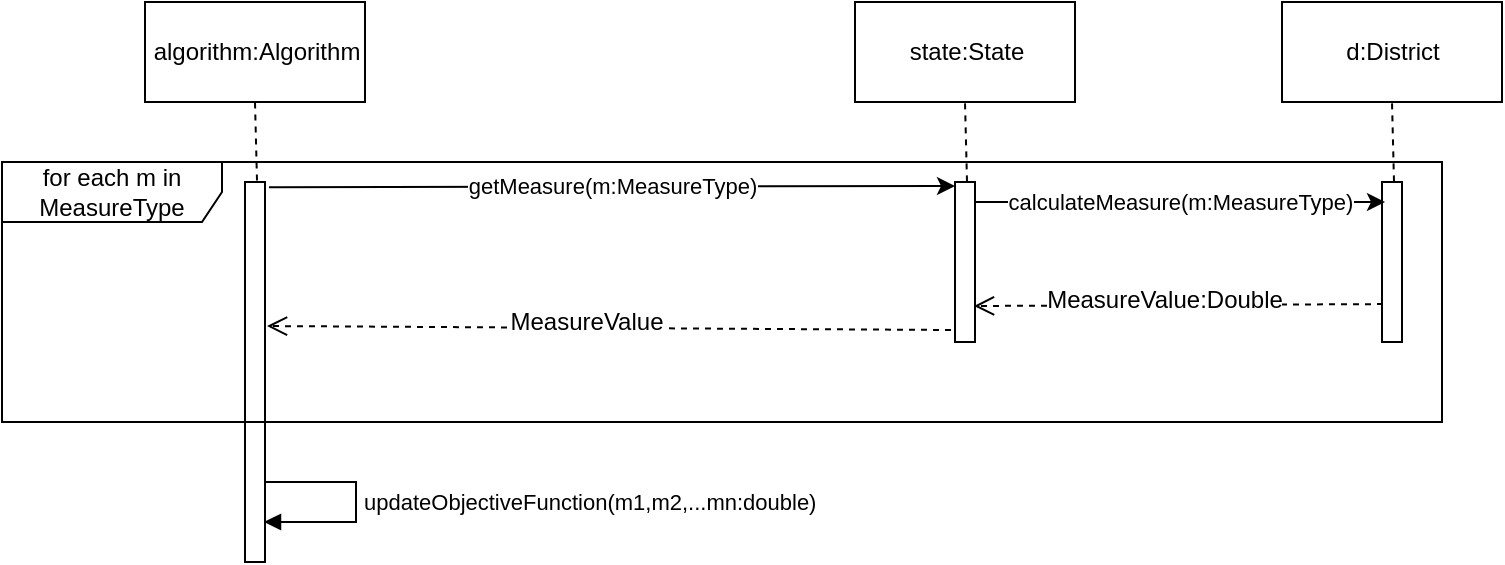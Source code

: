 <mxfile version="10.6.0" type="device"><diagram id="Mfxq6auG0cbJ5tyxPo-0" name="Page-1"><mxGraphModel dx="918" dy="616" grid="1" gridSize="10" guides="1" tooltips="1" connect="1" arrows="1" fold="1" page="1" pageScale="1" pageWidth="850" pageHeight="1100" math="0" shadow="0"><root><mxCell id="0"/><mxCell id="1" parent="0"/><mxCell id="sfTAdmX99w30n3VgjPvI-1" value="" style="html=1;points=[];perimeter=orthogonalPerimeter;" parent="1" vertex="1"><mxGeometry x="211.5" y="110" width="10" height="190" as="geometry"/></mxCell><mxCell id="sfTAdmX99w30n3VgjPvI-2" value="algorithm:Algorithm" style="html=1;" parent="1" vertex="1"><mxGeometry x="161.5" y="20" width="110" height="50" as="geometry"/></mxCell><mxCell id="sfTAdmX99w30n3VgjPvI-3" value="" style="endArrow=none;dashed=1;html=1;entryX=0.5;entryY=1;entryDx=0;entryDy=0;exitX=0.6;exitY=-0.004;exitDx=0;exitDy=0;exitPerimeter=0;" parent="1" source="sfTAdmX99w30n3VgjPvI-1" target="sfTAdmX99w30n3VgjPvI-2" edge="1"><mxGeometry width="50" height="50" relative="1" as="geometry"><mxPoint x="11.5" y="280" as="sourcePoint"/><mxPoint x="61.5" y="230" as="targetPoint"/></mxGeometry></mxCell><mxCell id="sfTAdmX99w30n3VgjPvI-4" value="" style="html=1;points=[];perimeter=orthogonalPerimeter;" parent="1" vertex="1"><mxGeometry x="566.5" y="110" width="10" height="80" as="geometry"/></mxCell><mxCell id="sfTAdmX99w30n3VgjPvI-5" value="state:State" style="html=1;" parent="1" vertex="1"><mxGeometry x="516.5" y="20" width="110" height="50" as="geometry"/></mxCell><mxCell id="sfTAdmX99w30n3VgjPvI-6" value="" style="endArrow=none;dashed=1;html=1;entryX=0.5;entryY=1;entryDx=0;entryDy=0;exitX=0.6;exitY=-0.004;exitDx=0;exitDy=0;exitPerimeter=0;" parent="1" source="sfTAdmX99w30n3VgjPvI-4" target="sfTAdmX99w30n3VgjPvI-5" edge="1"><mxGeometry width="50" height="50" relative="1" as="geometry"><mxPoint x="366.5" y="280" as="sourcePoint"/><mxPoint x="416.5" y="230" as="targetPoint"/></mxGeometry></mxCell><mxCell id="sfTAdmX99w30n3VgjPvI-7" value="getMeasure(m:MeasureType)" style="endArrow=classic;html=1;entryX=0;entryY=0.025;entryDx=0;entryDy=0;entryPerimeter=0;exitX=1.2;exitY=0.014;exitDx=0;exitDy=0;exitPerimeter=0;" parent="1" source="sfTAdmX99w30n3VgjPvI-1" target="sfTAdmX99w30n3VgjPvI-4" edge="1"><mxGeometry width="50" height="50" relative="1" as="geometry"><mxPoint x="251.5" y="112" as="sourcePoint"/><mxPoint x="601.5" y="130" as="targetPoint"/></mxGeometry></mxCell><mxCell id="sfTAdmX99w30n3VgjPvI-10" value="" style="html=1;verticalAlign=bottom;endArrow=open;dashed=1;endSize=8;exitX=-0.2;exitY=0.925;exitDx=0;exitDy=0;exitPerimeter=0;entryX=1.1;entryY=0.379;entryDx=0;entryDy=0;entryPerimeter=0;" parent="1" source="sfTAdmX99w30n3VgjPvI-4" target="sfTAdmX99w30n3VgjPvI-1" edge="1"><mxGeometry relative="1" as="geometry"><mxPoint x="736.5" y="380" as="sourcePoint"/><mxPoint x="571.5" y="401" as="targetPoint"/></mxGeometry></mxCell><mxCell id="sfTAdmX99w30n3VgjPvI-11" value="MeasureValue" style="text;html=1;resizable=0;points=[];align=center;verticalAlign=middle;labelBackgroundColor=#ffffff;" parent="sfTAdmX99w30n3VgjPvI-10" vertex="1" connectable="0"><mxGeometry x="0.069" y="-3" relative="1" as="geometry"><mxPoint as="offset"/></mxGeometry></mxCell><mxCell id="sfTAdmX99w30n3VgjPvI-15" value="updateObjectiveFunction(m1,m2,...mn:double)&lt;br&gt;" style="edgeStyle=orthogonalEdgeStyle;html=1;align=left;spacingLeft=2;endArrow=block;rounded=0;" parent="1" edge="1"><mxGeometry relative="1" as="geometry"><mxPoint x="221" y="260" as="sourcePoint"/><Array as="points"><mxPoint x="267" y="260"/><mxPoint x="267" y="280"/><mxPoint x="221" y="280"/></Array><mxPoint x="221" y="280" as="targetPoint"/></mxGeometry></mxCell><mxCell id="sfTAdmX99w30n3VgjPvI-17" value="for each m in MeasureType" style="shape=umlFrame;whiteSpace=wrap;html=1;width=110;height=30;" parent="1" vertex="1"><mxGeometry x="90" y="100" width="720" height="130" as="geometry"/></mxCell><mxCell id="Yoh5ymEvDq2qBARbMKSN-1" value="" style="html=1;points=[];perimeter=orthogonalPerimeter;" vertex="1" parent="1"><mxGeometry x="780" y="110" width="10" height="80" as="geometry"/></mxCell><mxCell id="Yoh5ymEvDq2qBARbMKSN-2" value="d:District" style="html=1;" vertex="1" parent="1"><mxGeometry x="730" y="20" width="110" height="50" as="geometry"/></mxCell><mxCell id="Yoh5ymEvDq2qBARbMKSN-3" value="" style="endArrow=none;dashed=1;html=1;entryX=0.5;entryY=1;entryDx=0;entryDy=0;exitX=0.6;exitY=-0.004;exitDx=0;exitDy=0;exitPerimeter=0;" edge="1" parent="1" source="Yoh5ymEvDq2qBARbMKSN-1" target="Yoh5ymEvDq2qBARbMKSN-2"><mxGeometry width="50" height="50" relative="1" as="geometry"><mxPoint x="580" y="280" as="sourcePoint"/><mxPoint x="630" y="230" as="targetPoint"/></mxGeometry></mxCell><mxCell id="Yoh5ymEvDq2qBARbMKSN-8" value="calculateMeasure(m:MeasureType)" style="endArrow=classic;html=1;exitX=0.95;exitY=0.125;exitDx=0;exitDy=0;exitPerimeter=0;entryX=0.15;entryY=0.125;entryDx=0;entryDy=0;entryPerimeter=0;" edge="1" parent="1" source="sfTAdmX99w30n3VgjPvI-4" target="Yoh5ymEvDq2qBARbMKSN-1"><mxGeometry width="50" height="50" relative="1" as="geometry"><mxPoint x="592" y="131" as="sourcePoint"/><mxPoint x="740" y="120" as="targetPoint"/></mxGeometry></mxCell><mxCell id="Yoh5ymEvDq2qBARbMKSN-9" value="" style="html=1;verticalAlign=bottom;endArrow=open;dashed=1;endSize=8;exitX=0.05;exitY=0.763;exitDx=0;exitDy=0;exitPerimeter=0;entryX=0.95;entryY=0.775;entryDx=0;entryDy=0;entryPerimeter=0;" edge="1" parent="1" source="Yoh5ymEvDq2qBARbMKSN-1" target="sfTAdmX99w30n3VgjPvI-4"><mxGeometry relative="1" as="geometry"><mxPoint x="575" y="194" as="sourcePoint"/><mxPoint x="233" y="192" as="targetPoint"/></mxGeometry></mxCell><mxCell id="Yoh5ymEvDq2qBARbMKSN-10" value="MeasureValue:Double" style="text;html=1;resizable=0;points=[];align=center;verticalAlign=middle;labelBackgroundColor=#ffffff;" vertex="1" connectable="0" parent="Yoh5ymEvDq2qBARbMKSN-9"><mxGeometry x="0.069" y="-3" relative="1" as="geometry"><mxPoint as="offset"/></mxGeometry></mxCell></root></mxGraphModel></diagram></mxfile>